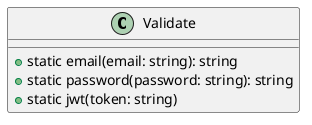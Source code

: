@startuml

class Validate {
    + static email(email: string): string
    + static password(password: string): string
    + static jwt(token: string)
}

@enduml